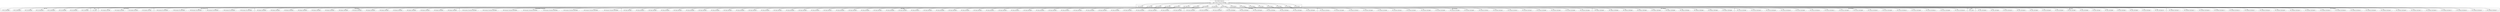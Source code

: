 digraph {
graph [overlap=false]
subgraph cluster_PPI_Document {
	label="PPI::Document";
	"PPI::Document::BEGIN@68";
	"PPI::Document::BEGIN@66";
	"PPI::Document::BEGIN@95";
	"PPI::Document::BEGIN@93";
	"PPI::Document::BEGIN@70";
	"PPI::Document::BEGIN@73";
	"PPI::Document::BEGIN@72";
	"PPI::Document::BEGIN@71";
	"PPI::Document::BEGIN@69";
	"PPI::Document::BEGIN@80";
	"PPI::Document::BEGIN@96";
	"PPI::Document::BEGIN@86";
	"PPI::Document::BEGIN@77";
	"PPI::Document::BEGIN@74";
	"PPI::Document::BEGIN@67";
	"PPI::Document::BEGIN@92";
	"PPI::Document::BEGIN@79";
	"PPI::Document::BEGIN@94";
	"PPI::Document::BEGIN@76";
}
subgraph cluster_PPI_Normal {
	label="PPI::Normal";
	"PPI::Normal::BEGIN@39";
	"PPI::Normal::BEGIN@83";
	"PPI::Normal::BEGIN@43";
	"PPI::Normal::BEGIN@41";
	"PPI::Normal::BEGIN@260";
	"PPI::Normal::BEGIN@40";
	"PPI::Normal::BEGIN@38";
	"PPI::Normal::BEGIN@107";
	"PPI::Normal::BEGIN@44";
	"PPI::Normal::BEGIN@37";
}
subgraph cluster_PPI_Lexer {
	label="PPI::Lexer";
	"PPI::Lexer::BEGIN@1052";
	"PPI::Lexer::BEGIN@56";
	"PPI::Lexer::BEGIN@61";
	"PPI::Lexer::BEGIN@58";
	"PPI::Lexer::BEGIN@96";
	"PPI::Lexer::BEGIN@57";
	"PPI::Lexer::BEGIN@60";
	"PPI::Lexer::BEGIN@97";
	"PPI::Lexer::BEGIN@59";
	"PPI::Lexer::BEGIN@360";
	"PPI::Lexer::BEGIN@63";
	"PPI::Lexer::BEGIN@100";
	"PPI::Lexer::BEGIN@1051";
	"PPI::Lexer::BEGIN@64";
	"PPI::Lexer::BEGIN@361";
}
subgraph cluster_Parse_Method_Signatures {
	label="Parse::Method::Signatures";
	"Parse::Method::Signatures::BEGIN@8";
}
subgraph cluster_PPI_Token {
	label="PPI::Token";
	"PPI::Token::BEGIN@28";
	"PPI::Token::BEGIN@47";
	"PPI::Token::BEGIN@54";
	"PPI::Token::BEGIN@69";
	"PPI::Token::BEGIN@23";
	"PPI::Token::BEGIN@60";
	"PPI::Token::BEGIN@39";
	"PPI::Token::BEGIN@48";
	"PPI::Token::BEGIN@26";
	"PPI::Token::BEGIN@76";
	"PPI::Token::BEGIN@52";
	"PPI::Token::BEGIN@43";
	"PPI::Token::BEGIN@68";
	"PPI::Token::BEGIN@72";
	"PPI::Token::BEGIN@24";
	"PPI::Token::BEGIN@71";
	"PPI::Token::BEGIN@42";
	"PPI::Token::BEGIN@59";
	"PPI::Token::BEGIN@44";
	"PPI::Token::BEGIN@66";
	"PPI::Token::BEGIN@38";
	"PPI::Token::BEGIN@70";
	"PPI::Token::BEGIN@29";
	"PPI::Token::BEGIN@64";
	"PPI::Token::BEGIN@61";
	"PPI::Token::BEGIN@40";
	"PPI::Token::BEGIN@50";
	"PPI::Token::BEGIN@49";
	"PPI::Token::BEGIN@73";
	"PPI::Token::BEGIN@53";
	"PPI::Token::BEGIN@62";
	"PPI::Token::BEGIN@63";
	"PPI::Token::BEGIN@41";
	"PPI::Token::BEGIN@56";
	"PPI::Token::BEGIN@74";
	"PPI::Token::BEGIN@58";
	"PPI::Token::BEGIN@55";
	"PPI::Token::BEGIN@46";
	"PPI::Token::BEGIN@51";
	"PPI::Token::BEGIN@65";
	"PPI::Token::BEGIN@25";
	"PPI::Token::BEGIN@45";
	"PPI::Token::BEGIN@67";
	"PPI::Token::BEGIN@75";
	"PPI::Token::BEGIN@57";
}
subgraph cluster_PPI_Document_File {
	label="PPI::Document::File";
	"PPI::Document::File::BEGIN@26";
	"PPI::Document::File::BEGIN@22";
	"PPI::Document::File::BEGIN@25";
	"PPI::Document::File::BEGIN@23";
	"PPI::Document::File::BEGIN@20";
	"PPI::Document::File::BEGIN@21";
}
subgraph cluster_PPI_Statement {
	label="PPI::Statement";
	"PPI::Statement::BEGIN@173";
	"PPI::Statement::BEGIN@163";
	"PPI::Statement::BEGIN@156";
	"PPI::Statement::BEGIN@176";
	"PPI::Statement::BEGIN@165";
	"PPI::Statement::BEGIN@175";
	"PPI::Statement::BEGIN@166";
	"PPI::Statement::BEGIN@167";
	"PPI::Statement::BEGIN@164";
	"PPI::Statement::BEGIN@152";
	"PPI::Statement::BEGIN@149";
	"PPI::Statement::BEGIN@151";
	"PPI::Statement::BEGIN@162";
	"PPI::Statement::BEGIN@153";
	"PPI::Statement::BEGIN@168";
	"PPI::Statement::BEGIN@150";
	"PPI::Statement::BEGIN@171";
	"PPI::Statement::BEGIN@170";
	"PPI::Statement::BEGIN@174";
	"PPI::Statement::BEGIN@169";
	"PPI::Statement::BEGIN@155";
	"PPI::Statement::BEGIN@172";
}
subgraph cluster_PPI_Element {
	label="PPI::Element";
	"PPI::Element::BEGIN@33";
	"PPI::Element::BEGIN@45";
	"PPI::Element::BEGIN@32";
	"PPI::Element::BEGIN@44";
	"PPI::Element::BEGIN@41";
	"PPI::Element::BEGIN@27";
	"PPI::Element::BEGIN@25";
	"PPI::Element::BEGIN@28";
	"PPI::Element::BEGIN@46";
	"PPI::Element::BEGIN@30";
	"PPI::Element::BEGIN@43";
	"PPI::Element::BEGIN@29";
	"PPI::Element::BEGIN@24";
	"PPI::Element::BEGIN@42";
	"PPI::Element::BEGIN@26";
}
subgraph cluster_PPI_Document_Normalized {
	label="PPI::Document::Normalized";
	"PPI::Document::Normalized::BEGIN@48";
	"PPI::Document::Normalized::BEGIN@54";
	"PPI::Document::Normalized::BEGIN@49";
	"PPI::Document::Normalized::BEGIN@44";
	"PPI::Document::Normalized::BEGIN@45";
	"PPI::Document::Normalized::BEGIN@46";
	"PPI::Document::Normalized::BEGIN@43";
	"PPI::Document::Normalized::BEGIN@53";
}
subgraph cluster_PPI_Tokenizer {
	label="PPI::Tokenizer";
	"PPI::Tokenizer::BEGIN@88";
	"PPI::Tokenizer::BEGIN@82";
	"PPI::Tokenizer::BEGIN@85";
	"PPI::Tokenizer::BEGIN@81";
	"PPI::Tokenizer::BEGIN@86";
	"PPI::Tokenizer::BEGIN@91";
	"PPI::Tokenizer::BEGIN@83";
	"PPI::Tokenizer::BEGIN@90";
	"PPI::Tokenizer::BEGIN@84";
	"PPI::Tokenizer::BEGIN@87";
}
subgraph cluster_PPI_Structure {
	label="PPI::Structure";
	"PPI::Structure::BEGIN@109";
	"PPI::Structure::BEGIN@98";
	"PPI::Structure::BEGIN@112";
	"PPI::Structure::BEGIN@92";
	"PPI::Structure::BEGIN@110";
	"PPI::Structure::BEGIN@94";
	"PPI::Structure::BEGIN@107";
	"PPI::Structure::BEGIN@95";
	"PPI::Structure::BEGIN@93";
	"PPI::Structure::BEGIN@111";
	"PPI::Structure::BEGIN@104";
	"PPI::Structure::BEGIN@91";
	"PPI::Structure::BEGIN@106";
	"PPI::Structure::BEGIN@108";
	"PPI::Structure::BEGIN@105";
	"PPI::Structure::BEGIN@97";
}
subgraph cluster_PPI_Exception {
	label="PPI::Exception";
	"PPI::Exception::BEGIN@7";
	"PPI::Exception::BEGIN@4";
	"PPI::Exception::BEGIN@3";
	"PPI::Exception::BEGIN@6";
}
subgraph cluster_PPI_Util {
	label="PPI::Util";
	"PPI::Util::BEGIN@7";
	"PPI::Util::BEGIN@11";
	"PPI::Util::BEGIN@8";
	"PPI::Util::BEGIN@22";
	"PPI::Util::BEGIN@18";
	"PPI::Util::BEGIN@5";
	"PPI::Util::BEGIN@10";
	"PPI::Util::BEGIN@6";
}
subgraph cluster_vars {
	label="vars";
	"vars::import";
}
subgraph cluster_strict {
	label="strict";
	"strict::import";
}
subgraph cluster_PPI {
	label="PPI";
	"PPI::BEGIN@17";
	"PPI::BEGIN@9";
	"PPI::BEGIN@18";
	"PPI::BEGIN@24";
	"PPI::BEGIN@5";
	"PPI::BEGIN@19";
	"PPI::BEGIN@26";
	"PPI::BEGIN@10";
	"PPI::BEGIN@20";
	"PPI::BEGIN@25";
	"PPI::BEGIN@27";
	"PPI::BEGIN@23";
	"PPI::CORE:match";
	"PPI::BEGIN@28";
	"PPI::BEGIN@22";
	"PPI::BEGIN@6";
	"PPI::BEGIN@29";
	"PPI::BEGIN@21";
}
"PPI::BEGIN@22" -> "PPI::Structure::BEGIN@109";
"PPI::BEGIN@20" -> "PPI::Token::BEGIN@69";
"PPI::BEGIN@21" -> "PPI::Statement::BEGIN@165";
"PPI::BEGIN@28" -> "PPI::Tokenizer::BEGIN@88";
"PPI::BEGIN@24" -> "PPI::Document::File::BEGIN@26";
"PPI::BEGIN@21" -> "PPI::Statement::BEGIN@162";
"PPI::BEGIN@20" -> "PPI::Token::BEGIN@73";
"PPI::BEGIN@20" -> "PPI::Token::BEGIN@41";
"PPI::BEGIN@29" -> "PPI::Lexer::BEGIN@56";
"PPI::BEGIN@19" -> "PPI::Element::BEGIN@30";
"PPI::BEGIN@20" -> "PPI::Token::BEGIN@57";
"PPI::BEGIN@29" -> "PPI::Lexer::BEGIN@1052";
"PPI::BEGIN@20" -> "PPI::Token::BEGIN@24";
"Parse::Method::Signatures::BEGIN@8" -> "PPI::BEGIN@23";
"PPI::BEGIN@20" -> "PPI::Token::BEGIN@38";
"PPI::BEGIN@20" -> "PPI::Token::BEGIN@46";
"PPI::BEGIN@22" -> "PPI::Structure::BEGIN@91";
"PPI::BEGIN@23" -> "PPI::Document::BEGIN@68";
"PPI::BEGIN@17" -> "PPI::Util::BEGIN@22";
"PPI::BEGIN@27" -> "PPI::Normal::BEGIN@44";
"PPI::BEGIN@23" -> "PPI::Document::BEGIN@79";
"PPI::BEGIN@17" -> "PPI::Util::BEGIN@11";
"PPI::BEGIN@26" -> "PPI::Document::Normalized::BEGIN@46";
"PPI::BEGIN@18" -> "PPI::Exception::BEGIN@3";
"PPI::BEGIN@24" -> "PPI::Document::File::BEGIN@20";
"PPI::BEGIN@19" -> "PPI::Element::BEGIN@41";
"PPI::BEGIN@23" -> "PPI::Document::BEGIN@93";
"PPI::BEGIN@17" -> "PPI::Util::BEGIN@5";
"PPI::BEGIN@28" -> "PPI::Tokenizer::BEGIN@86";
"PPI::BEGIN@20" -> "PPI::Token::BEGIN@26";
"PPI::BEGIN@27" -> "PPI::Normal::BEGIN@260";
"PPI::BEGIN@20" -> "PPI::Token::BEGIN@59";
"Parse::Method::Signatures::BEGIN@8" -> "PPI::CORE:match";
"PPI::BEGIN@21" -> "PPI::Statement::BEGIN@155";
"PPI::BEGIN@22" -> "PPI::Structure::BEGIN@98";
"PPI::BEGIN@20" -> "PPI::Token::BEGIN@60";
"PPI::BEGIN@20" -> "PPI::Token::BEGIN@76";
"PPI::BEGIN@22" -> "PPI::Structure::BEGIN@104";
"PPI::BEGIN@20" -> "PPI::Token::BEGIN@71";
"PPI::BEGIN@20" -> "PPI::Token::BEGIN@44";
"Parse::Method::Signatures::BEGIN@8" -> "PPI::BEGIN@28";
"PPI::BEGIN@20" -> "PPI::Token::BEGIN@53";
"PPI::BEGIN@28" -> "PPI::Tokenizer::BEGIN@81";
"PPI::BEGIN@19" -> "PPI::Element::BEGIN@43";
"PPI::BEGIN@26" -> "PPI::Document::Normalized::BEGIN@44";
"Parse::Method::Signatures::BEGIN@8" -> "PPI::BEGIN@5";
"PPI::BEGIN@23" -> "PPI::Document::BEGIN@73";
"PPI::BEGIN@22" -> "PPI::Structure::BEGIN@111";
"PPI::BEGIN@23" -> "PPI::Document::BEGIN@95";
"PPI::BEGIN@21" -> "PPI::Statement::BEGIN@167";
"PPI::BEGIN@20" -> "PPI::Token::BEGIN@51";
"PPI::BEGIN@18" -> "PPI::Exception::BEGIN@6";
"PPI::BEGIN@23" -> "PPI::Document::BEGIN@92";
"PPI::BEGIN@21" -> "PPI::Statement::BEGIN@173";
"PPI::BEGIN@20" -> "PPI::Token::BEGIN@55";
"PPI::BEGIN@21" -> "PPI::Statement::BEGIN@153";
"PPI::BEGIN@20" -> "PPI::Token::BEGIN@45";
"PPI::BEGIN@29" -> "PPI::Lexer::BEGIN@59";
"PPI::BEGIN@19" -> "PPI::Element::BEGIN@44";
"PPI::BEGIN@29" -> "PPI::Lexer::BEGIN@1051";
"Parse::Method::Signatures::BEGIN@8" -> "PPI::BEGIN@26";
"PPI::BEGIN@27" -> "PPI::Normal::BEGIN@83";
"PPI::BEGIN@21" -> "PPI::Statement::BEGIN@166";
"PPI::BEGIN@22" -> "PPI::Structure::BEGIN@106";
"PPI::BEGIN@29" -> "PPI::Lexer::BEGIN@64";
"PPI::BEGIN@19" -> "PPI::Element::BEGIN@26";
"PPI::BEGIN@20" -> "PPI::Token::BEGIN@47";
"PPI::BEGIN@24" -> "PPI::Document::File::BEGIN@22";
"Parse::Method::Signatures::BEGIN@8" -> "PPI::BEGIN@20";
"PPI::BEGIN@20" -> "PPI::Token::BEGIN@65";
"PPI::BEGIN@6" -> "strict::import";
"PPI::BEGIN@21" -> "PPI::Statement::BEGIN@176";
"Parse::Method::Signatures::BEGIN@8" -> "PPI::BEGIN@9";
"PPI::BEGIN@21" -> "PPI::Statement::BEGIN@175";
"PPI::BEGIN@20" -> "PPI::Token::BEGIN@48";
"PPI::BEGIN@20" -> "PPI::Token::BEGIN@43";
"PPI::BEGIN@20" -> "PPI::Token::BEGIN@64";
"PPI::BEGIN@20" -> "PPI::Token::BEGIN@63";
"PPI::BEGIN@28" -> "PPI::Tokenizer::BEGIN@91";
"PPI::BEGIN@28" -> "PPI::Tokenizer::BEGIN@84";
"PPI::BEGIN@19" -> "PPI::Element::BEGIN@32";
"PPI::BEGIN@19" -> "PPI::Element::BEGIN@45";
"PPI::BEGIN@23" -> "PPI::Document::BEGIN@80";
"PPI::BEGIN@21" -> "PPI::Statement::BEGIN@169";
"PPI::BEGIN@17" -> "PPI::Util::BEGIN@7";
"PPI::BEGIN@23" -> "PPI::Document::BEGIN@66";
"PPI::BEGIN@19" -> "PPI::Element::BEGIN@28";
"PPI::BEGIN@29" -> "PPI::Lexer::BEGIN@58";
"PPI::BEGIN@21" -> "PPI::Statement::BEGIN@171";
"PPI::BEGIN@27" -> "PPI::Normal::BEGIN@40";
"PPI::BEGIN@22" -> "PPI::Structure::BEGIN@108";
"PPI::BEGIN@26" -> "PPI::Document::Normalized::BEGIN@54";
"PPI::BEGIN@26" -> "PPI::Document::Normalized::BEGIN@49";
"Parse::Method::Signatures::BEGIN@8" -> "PPI::BEGIN@24";
"Parse::Method::Signatures::BEGIN@8" -> "PPI::BEGIN@18";
"PPI::BEGIN@27" -> "PPI::Normal::BEGIN@38";
"PPI::BEGIN@29" -> "PPI::Lexer::BEGIN@61";
"PPI::BEGIN@23" -> "PPI::Document::BEGIN@67";
"PPI::BEGIN@22" -> "PPI::Structure::BEGIN@94";
"Parse::Method::Signatures::BEGIN@8" -> "PPI::BEGIN@22";
"PPI::BEGIN@27" -> "PPI::Normal::BEGIN@37";
"PPI::BEGIN@19" -> "PPI::Element::BEGIN@46";
"PPI::BEGIN@20" -> "PPI::Token::BEGIN@75";
"Parse::Method::Signatures::BEGIN@8" -> "PPI::BEGIN@6";
"PPI::BEGIN@23" -> "PPI::Document::BEGIN@94";
"Parse::Method::Signatures::BEGIN@8" -> "PPI::BEGIN@19";
"PPI::BEGIN@27" -> "PPI::Normal::BEGIN@107";
"PPI::BEGIN@20" -> "PPI::Token::BEGIN@72";
"PPI::BEGIN@21" -> "PPI::Statement::BEGIN@170";
"PPI::BEGIN@19" -> "PPI::Element::BEGIN@29";
"PPI::BEGIN@20" -> "PPI::Token::BEGIN@40";
"PPI::BEGIN@20" -> "PPI::Token::BEGIN@56";
"PPI::BEGIN@21" -> "PPI::Statement::BEGIN@151";
"PPI::BEGIN@29" -> "PPI::Lexer::BEGIN@96";
"PPI::BEGIN@29" -> "PPI::Lexer::BEGIN@60";
"PPI::BEGIN@20" -> "PPI::Token::BEGIN@23";
"PPI::BEGIN@20" -> "PPI::Token::BEGIN@39";
"PPI::BEGIN@9" -> "vars::import";
"PPI::BEGIN@20" -> "PPI::Token::BEGIN@29";
"PPI::BEGIN@23" -> "PPI::Document::BEGIN@71";
"PPI::BEGIN@28" -> "PPI::Tokenizer::BEGIN@82";
"Parse::Method::Signatures::BEGIN@8" -> "PPI::BEGIN@29";
"PPI::BEGIN@22" -> "PPI::Structure::BEGIN@92";
"PPI::BEGIN@23" -> "PPI::Document::BEGIN@86";
"PPI::BEGIN@23" -> "PPI::Document::BEGIN@76";
"PPI::BEGIN@18" -> "PPI::Exception::BEGIN@4";
"PPI::BEGIN@22" -> "PPI::Structure::BEGIN@110";
"PPI::BEGIN@27" -> "PPI::Normal::BEGIN@39";
"PPI::BEGIN@23" -> "PPI::Document::BEGIN@96";
"PPI::BEGIN@21" -> "PPI::Statement::BEGIN@172";
"PPI::BEGIN@23" -> "PPI::Document::BEGIN@74";
"PPI::BEGIN@19" -> "PPI::Element::BEGIN@24";
"PPI::BEGIN@20" -> "PPI::Token::BEGIN@50";
"PPI::BEGIN@21" -> "PPI::Statement::BEGIN@164";
"PPI::BEGIN@19" -> "PPI::Element::BEGIN@42";
"PPI::BEGIN@27" -> "PPI::Normal::BEGIN@43";
"PPI::BEGIN@23" -> "PPI::Document::BEGIN@69";
"PPI::BEGIN@24" -> "PPI::Document::File::BEGIN@23";
"PPI::BEGIN@17" -> "PPI::Util::BEGIN@10";
"PPI::BEGIN@24" -> "PPI::Document::File::BEGIN@25";
"PPI::BEGIN@29" -> "PPI::Lexer::BEGIN@360";
"PPI::BEGIN@29" -> "PPI::Lexer::BEGIN@361";
"PPI::BEGIN@20" -> "PPI::Token::BEGIN@58";
"PPI::BEGIN@28" -> "PPI::Tokenizer::BEGIN@87";
"PPI::BEGIN@18" -> "PPI::Exception::BEGIN@7";
"PPI::BEGIN@20" -> "PPI::Token::BEGIN@67";
"PPI::BEGIN@22" -> "PPI::Structure::BEGIN@105";
"PPI::BEGIN@20" -> "PPI::Token::BEGIN@70";
"PPI::BEGIN@20" -> "PPI::Token::BEGIN@61";
"PPI::BEGIN@22" -> "PPI::Structure::BEGIN@97";
"PPI::BEGIN@21" -> "PPI::Statement::BEGIN@156";
"PPI::BEGIN@20" -> "PPI::Token::BEGIN@25";
"PPI::BEGIN@17" -> "PPI::Util::BEGIN@8";
"PPI::BEGIN@27" -> "PPI::Normal::BEGIN@41";
"Parse::Method::Signatures::BEGIN@8" -> "PPI::BEGIN@27";
"PPI::BEGIN@26" -> "PPI::Document::Normalized::BEGIN@45";
"PPI::BEGIN@20" -> "PPI::Token::BEGIN@28";
"PPI::BEGIN@29" -> "PPI::Lexer::BEGIN@100";
"PPI::BEGIN@23" -> "PPI::Document::BEGIN@72";
"PPI::BEGIN@20" -> "PPI::Token::BEGIN@66";
"PPI::BEGIN@24" -> "PPI::Document::File::BEGIN@21";
"PPI::BEGIN@20" -> "PPI::Token::BEGIN@49";
"PPI::BEGIN@20" -> "PPI::Token::BEGIN@62";
"PPI::BEGIN@29" -> "PPI::Lexer::BEGIN@97";
"PPI::BEGIN@26" -> "PPI::Document::Normalized::BEGIN@53";
"Parse::Method::Signatures::BEGIN@8" -> "PPI::BEGIN@21";
"PPI::BEGIN@19" -> "PPI::Element::BEGIN@25";
"PPI::BEGIN@29" -> "PPI::Lexer::BEGIN@57";
"PPI::BEGIN@21" -> "PPI::Statement::BEGIN@149";
"PPI::BEGIN@21" -> "PPI::Statement::BEGIN@174";
"PPI::BEGIN@20" -> "PPI::Token::BEGIN@52";
"Parse::Method::Signatures::BEGIN@8" -> "PPI::BEGIN@25";
"PPI::BEGIN@22" -> "PPI::Structure::BEGIN@95";
"PPI::BEGIN@29" -> "PPI::Lexer::BEGIN@63";
"PPI::BEGIN@22" -> "PPI::Structure::BEGIN@107";
"PPI::BEGIN@19" -> "PPI::Element::BEGIN@27";
"PPI::BEGIN@19" -> "PPI::Element::BEGIN@33";
"Parse::Method::Signatures::BEGIN@8" -> "PPI::BEGIN@17";
"PPI::BEGIN@20" -> "PPI::Token::BEGIN@54";
"PPI::BEGIN@22" -> "PPI::Structure::BEGIN@93";
"PPI::BEGIN@20" -> "PPI::Token::BEGIN@68";
"PPI::BEGIN@28" -> "PPI::Tokenizer::BEGIN@85";
"PPI::BEGIN@26" -> "PPI::Document::Normalized::BEGIN@48";
"Parse::Method::Signatures::BEGIN@8" -> "PPI::BEGIN@10";
"PPI::BEGIN@26" -> "PPI::Document::Normalized::BEGIN@43";
"PPI::BEGIN@21" -> "PPI::Statement::BEGIN@152";
"PPI::BEGIN@20" -> "PPI::Token::BEGIN@42";
"PPI::BEGIN@17" -> "PPI::Util::BEGIN@18";
"PPI::BEGIN@28" -> "PPI::Tokenizer::BEGIN@83";
"PPI::BEGIN@21" -> "PPI::Statement::BEGIN@163";
"PPI::BEGIN@23" -> "PPI::Document::BEGIN@70";
"PPI::BEGIN@23" -> "PPI::Document::BEGIN@77";
"PPI::BEGIN@21" -> "PPI::Statement::BEGIN@150";
"PPI::BEGIN@28" -> "PPI::Tokenizer::BEGIN@90";
"PPI::BEGIN@22" -> "PPI::Structure::BEGIN@112";
"PPI::BEGIN@17" -> "PPI::Util::BEGIN@6";
"PPI::BEGIN@20" -> "PPI::Token::BEGIN@74";
"PPI::BEGIN@21" -> "PPI::Statement::BEGIN@168";
}
